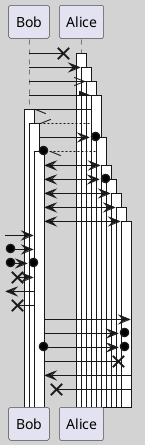 {
  "sha1": "h5ww3ju9kujths41n0x25lfq805dxg7",
  "insertion": {
    "when": "2024-06-03T18:59:29.193Z",
    "user": "plantuml@gmail.com"
  }
}
@startuml
skinparam backgroundColor lightGrey
!pragma teoz true
Bob ->x Alice ++:
Bob -> Alice ++:
Bob ->> Alice ++:
Bob -\ Alice ++:
Bob \\- Alice ++:
Bob //-- Alice ++:
Bob ->o Alice ++:
Bob o\\-- Alice ++:
Bob <-> Alice ++:
Bob <->o Alice ++:
Bob <-> Alice ++:
Bob <-> Alice ++:
Bob <-> Alice ++:

[-> Bob
[o-> Bob
[o->o Bob
[x-> Bob
[<- Bob
[x<- Bob
Bob ->]
Bob ->o]
Bob o->o]
Bob ->x]
Bob <-]
Bob x<-]
@enduml
